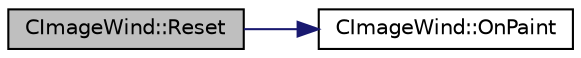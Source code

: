 digraph "CImageWind::Reset"
{
 // LATEX_PDF_SIZE
  edge [fontname="Helvetica",fontsize="10",labelfontname="Helvetica",labelfontsize="10"];
  node [fontname="Helvetica",fontsize="10",shape=record];
  rankdir="LR";
  Node1 [label="CImageWind::Reset",height=0.2,width=0.4,color="black", fillcolor="grey75", style="filled", fontcolor="black",tooltip="画像のリセット"];
  Node1 -> Node2 [color="midnightblue",fontsize="10",style="solid",fontname="Helvetica"];
  Node2 [label="CImageWind::OnPaint",height=0.2,width=0.4,color="black", fillcolor="white", style="filled",URL="$class_c_image_wind.html#a92a25e63a400fe2f35e71e913dad63f9",tooltip="描画処理"];
}
